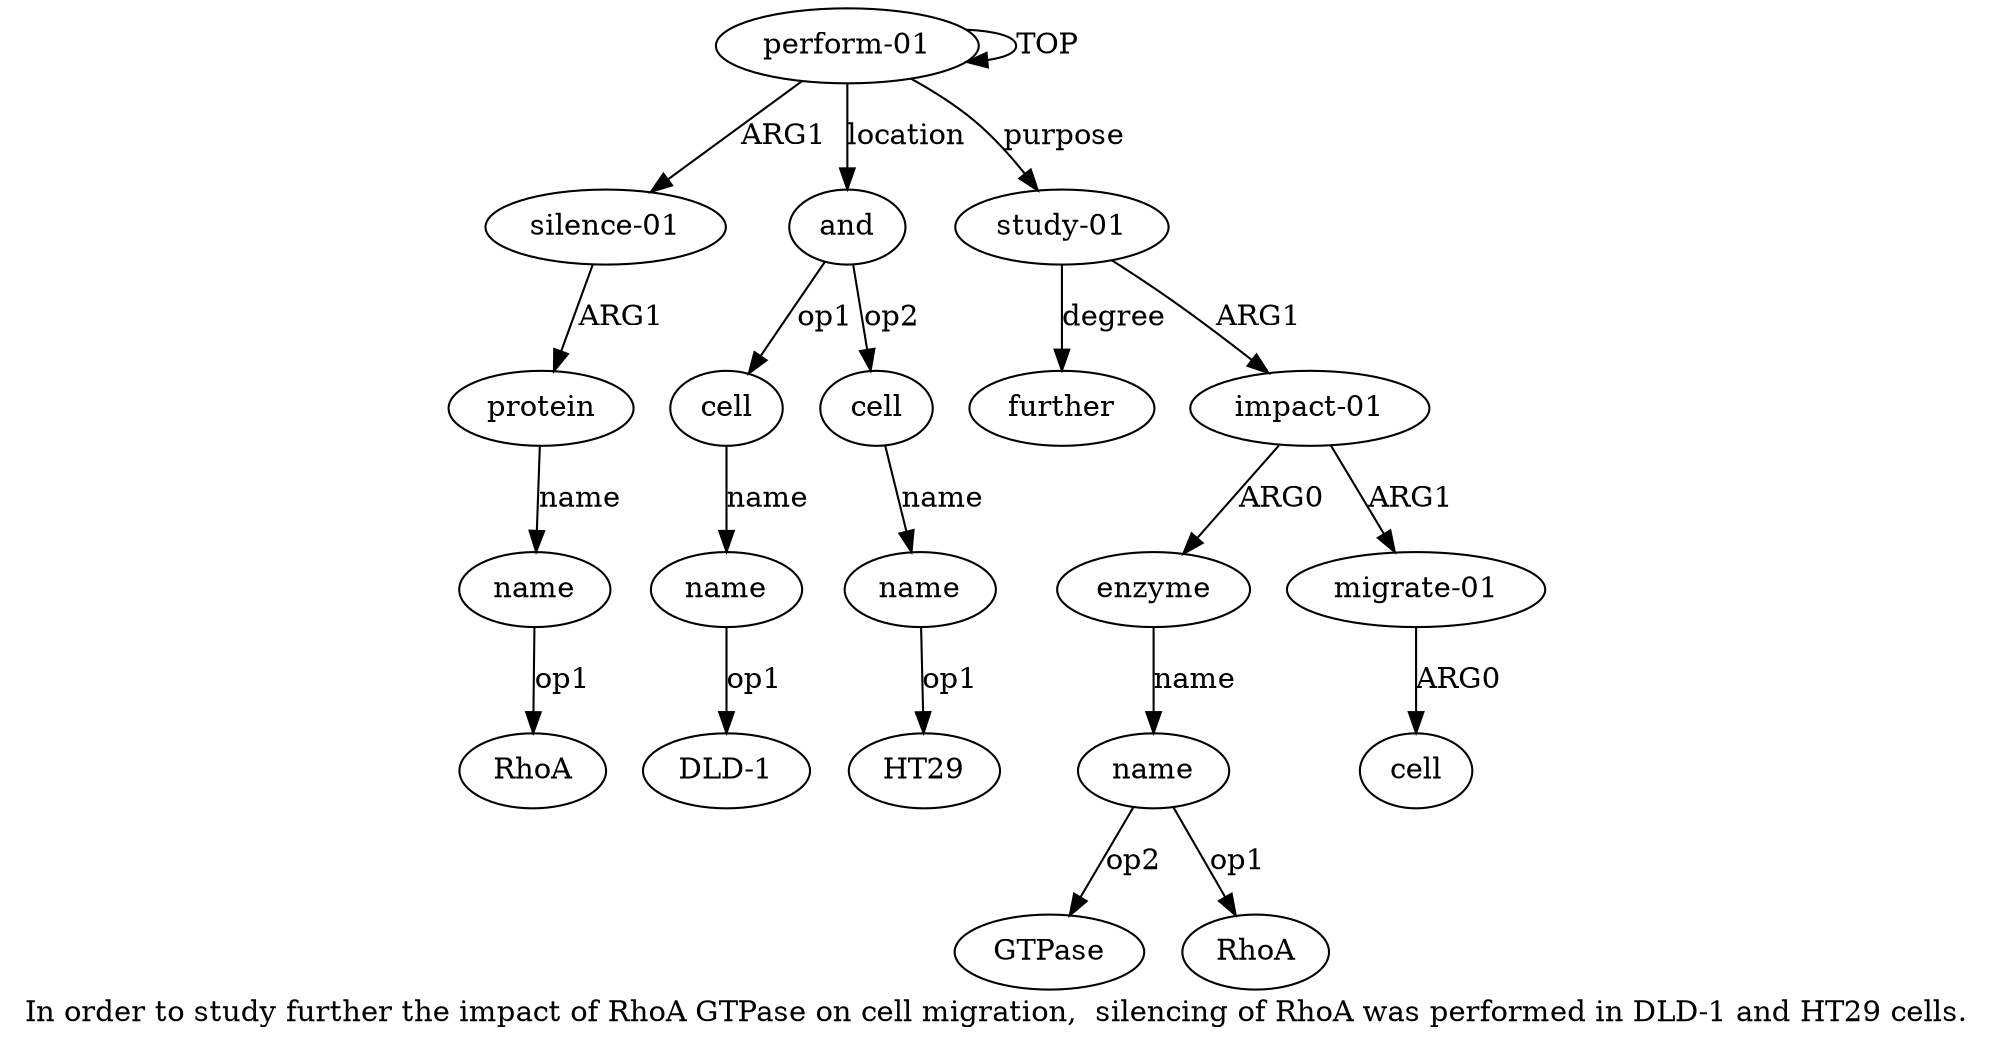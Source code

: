 digraph  {
	graph [label="In order to study further the impact of RhoA GTPase on cell migration,  silencing of RhoA was performed in DLD-1 and HT29 cells."];
	node [label="\N"];
	a15	 [color=black,
		gold_ind=15,
		gold_label=further,
		label=further,
		test_ind=15,
		test_label=further];
	a14	 [color=black,
		gold_ind=14,
		gold_label=cell,
		label=cell,
		test_ind=14,
		test_label=cell];
	"a12 GTPase"	 [color=black,
		gold_ind=-1,
		gold_label=GTPase,
		label=GTPase,
		test_ind=-1,
		test_label=GTPase];
	"a6 DLD-1"	 [color=black,
		gold_ind=-1,
		gold_label="DLD-1",
		label="DLD-1",
		test_ind=-1,
		test_label="DLD-1"];
	a11	 [color=black,
		gold_ind=11,
		gold_label=enzyme,
		label=enzyme,
		test_ind=11,
		test_label=enzyme];
	a12	 [color=black,
		gold_ind=12,
		gold_label=name,
		label=name,
		test_ind=12,
		test_label=name];
	a11 -> a12 [key=0,
	color=black,
	gold_label=name,
	label=name,
	test_label=name];
a10 [color=black,
	gold_ind=10,
	gold_label="impact-01",
	label="impact-01",
	test_ind=10,
	test_label="impact-01"];
a10 -> a11 [key=0,
color=black,
gold_label=ARG0,
label=ARG0,
test_label=ARG0];
a13 [color=black,
gold_ind=13,
gold_label="migrate-01",
label="migrate-01",
test_ind=13,
test_label="migrate-01"];
a10 -> a13 [key=0,
color=black,
gold_label=ARG1,
label=ARG1,
test_label=ARG1];
a13 -> a14 [key=0,
color=black,
gold_label=ARG0,
label=ARG0,
test_label=ARG0];
a12 -> "a12 GTPase" [key=0,
color=black,
gold_label=op2,
label=op2,
test_label=op2];
"a12 RhoA" [color=black,
gold_ind=-1,
gold_label=RhoA,
label=RhoA,
test_ind=-1,
test_label=RhoA];
a12 -> "a12 RhoA" [key=0,
color=black,
gold_label=op1,
label=op1,
test_label=op1];
"a3 RhoA" [color=black,
gold_ind=-1,
gold_label=RhoA,
label=RhoA,
test_ind=-1,
test_label=RhoA];
a1 [color=black,
gold_ind=1,
gold_label="silence-01",
label="silence-01",
test_ind=1,
test_label="silence-01"];
a2 [color=black,
gold_ind=2,
gold_label=protein,
label=protein,
test_ind=2,
test_label=protein];
a1 -> a2 [key=0,
color=black,
gold_label=ARG1,
label=ARG1,
test_label=ARG1];
a0 [color=black,
gold_ind=0,
gold_label="perform-01",
label="perform-01",
test_ind=0,
test_label="perform-01"];
a0 -> a1 [key=0,
color=black,
gold_label=ARG1,
label=ARG1,
test_label=ARG1];
a0 -> a0 [key=0,
color=black,
gold_label=TOP,
label=TOP,
test_label=TOP];
a4 [color=black,
gold_ind=4,
gold_label=and,
label=and,
test_ind=4,
test_label=and];
a0 -> a4 [key=0,
color=black,
gold_label=location,
label=location,
test_label=location];
a9 [color=black,
gold_ind=9,
gold_label="study-01",
label="study-01",
test_ind=9,
test_label="study-01"];
a0 -> a9 [key=0,
color=black,
gold_label=purpose,
label=purpose,
test_label=purpose];
a3 [color=black,
gold_ind=3,
gold_label=name,
label=name,
test_ind=3,
test_label=name];
a3 -> "a3 RhoA" [key=0,
color=black,
gold_label=op1,
label=op1,
test_label=op1];
a2 -> a3 [key=0,
color=black,
gold_label=name,
label=name,
test_label=name];
a5 [color=black,
gold_ind=5,
gold_label=cell,
label=cell,
test_ind=5,
test_label=cell];
a6 [color=black,
gold_ind=6,
gold_label=name,
label=name,
test_ind=6,
test_label=name];
a5 -> a6 [key=0,
color=black,
gold_label=name,
label=name,
test_label=name];
a4 -> a5 [key=0,
color=black,
gold_label=op1,
label=op1,
test_label=op1];
a7 [color=black,
gold_ind=7,
gold_label=cell,
label=cell,
test_ind=7,
test_label=cell];
a4 -> a7 [key=0,
color=black,
gold_label=op2,
label=op2,
test_label=op2];
a8 [color=black,
gold_ind=8,
gold_label=name,
label=name,
test_ind=8,
test_label=name];
a7 -> a8 [key=0,
color=black,
gold_label=name,
label=name,
test_label=name];
a6 -> "a6 DLD-1" [key=0,
color=black,
gold_label=op1,
label=op1,
test_label=op1];
a9 -> a15 [key=0,
color=black,
gold_label=degree,
label=degree,
test_label=degree];
a9 -> a10 [key=0,
color=black,
gold_label=ARG1,
label=ARG1,
test_label=ARG1];
"a8 HT29" [color=black,
gold_ind=-1,
gold_label=HT29,
label=HT29,
test_ind=-1,
test_label=HT29];
a8 -> "a8 HT29" [key=0,
color=black,
gold_label=op1,
label=op1,
test_label=op1];
}
